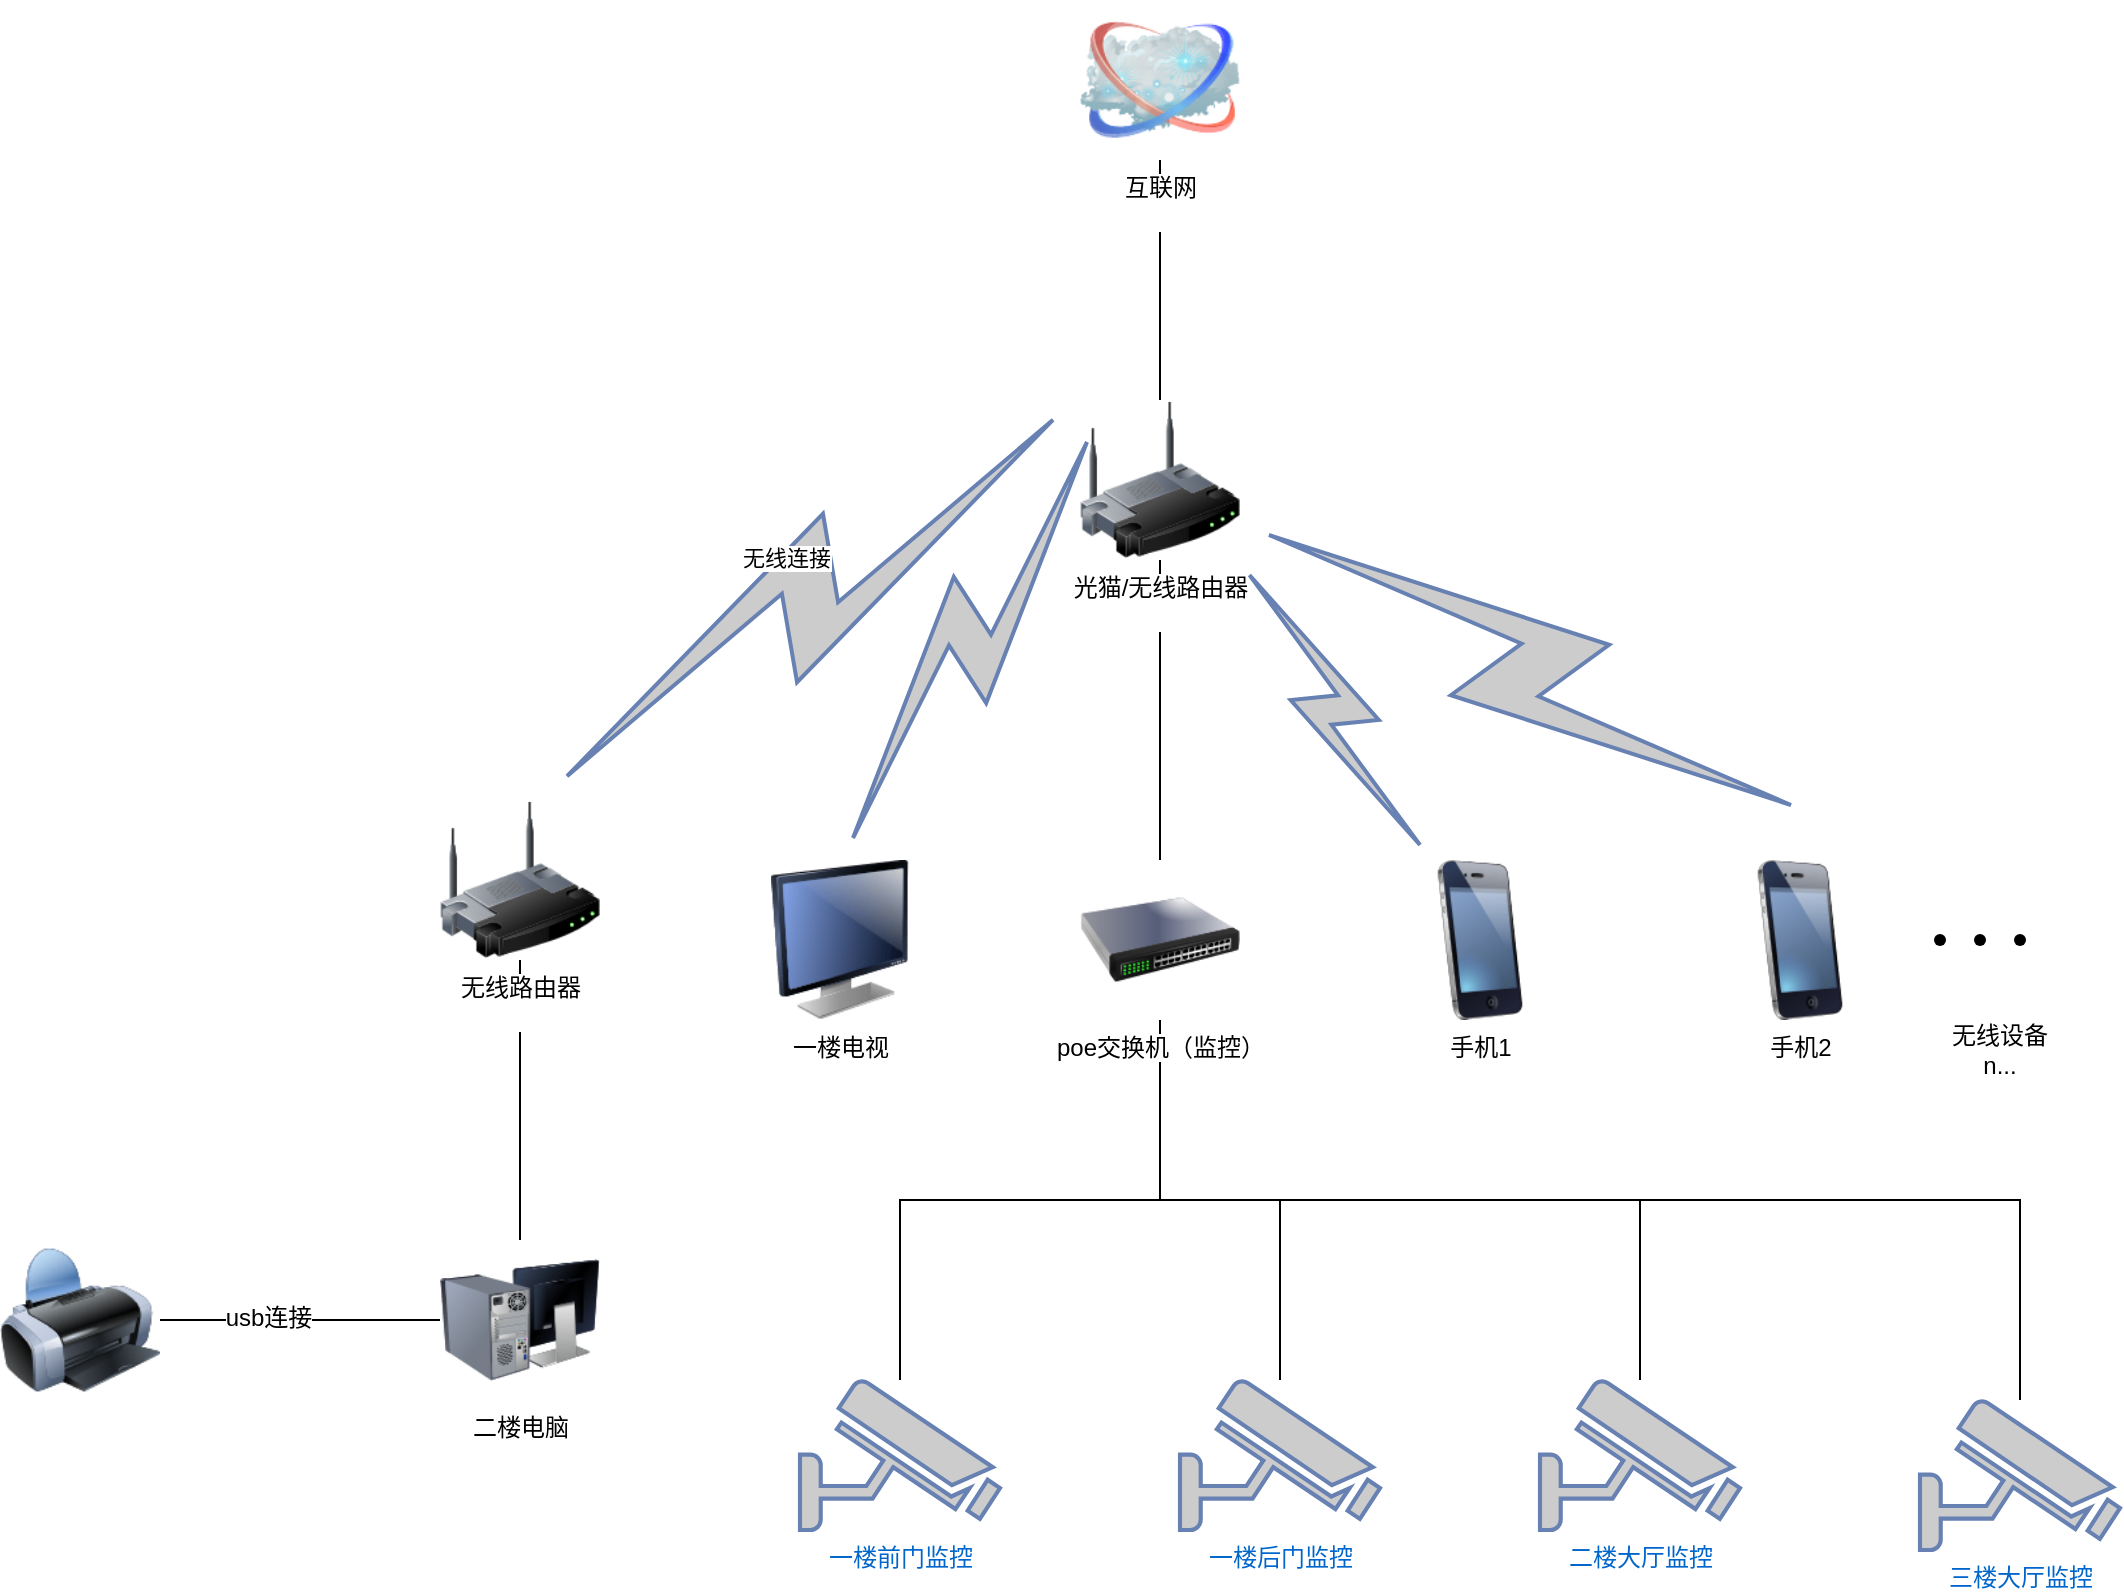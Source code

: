 <mxfile version="24.7.8">
  <diagram name="Page-1" id="55a83fd1-7818-8e21-69c5-c3457e3827bb">
    <mxGraphModel dx="2534" dy="-70" grid="1" gridSize="10" guides="1" tooltips="1" connect="1" arrows="1" fold="1" page="1" pageScale="1" pageWidth="1100" pageHeight="850" background="none" math="0" shadow="0">
      <root>
        <mxCell id="0" />
        <mxCell id="1" parent="0" />
        <mxCell id="A322ff-ICec4E691yLk0-39" style="rounded=0;orthogonalLoop=1;jettySize=auto;html=1;entryX=0.5;entryY=0;entryDx=0;entryDy=0;endArrow=none;endFill=0;" parent="1" source="A322ff-ICec4E691yLk0-2" target="A322ff-ICec4E691yLk0-5" edge="1">
          <mxGeometry relative="1" as="geometry" />
        </mxCell>
        <mxCell id="A322ff-ICec4E691yLk0-2" value="互联网&lt;div&gt;&lt;br&gt;&lt;/div&gt;" style="image;html=1;image=img/lib/clip_art/networking/Cloud_128x128.png" parent="1" vertex="1">
          <mxGeometry x="480" y="900" width="80" height="80" as="geometry" />
        </mxCell>
        <mxCell id="A322ff-ICec4E691yLk0-40" style="edgeStyle=orthogonalEdgeStyle;rounded=0;orthogonalLoop=1;jettySize=auto;html=1;endArrow=none;endFill=0;" parent="1" source="A322ff-ICec4E691yLk0-5" target="A322ff-ICec4E691yLk0-8" edge="1">
          <mxGeometry relative="1" as="geometry" />
        </mxCell>
        <mxCell id="A322ff-ICec4E691yLk0-5" value="光猫/无线路由器&lt;div&gt;&lt;br&gt;&lt;/div&gt;" style="image;html=1;image=img/lib/clip_art/networking/Wireless_Router_128x128.png" parent="1" vertex="1">
          <mxGeometry x="480" y="1100" width="80" height="80" as="geometry" />
        </mxCell>
        <mxCell id="A322ff-ICec4E691yLk0-7" value="二楼电脑" style="image;html=1;image=img/lib/clip_art/computers/Monitor_Tower_Behind_128x128.png" parent="1" vertex="1">
          <mxGeometry x="160" y="1520" width="80" height="80" as="geometry" />
        </mxCell>
        <mxCell id="sb28jzZigiY6P5OChxor-4" style="edgeStyle=orthogonalEdgeStyle;rounded=0;orthogonalLoop=1;jettySize=auto;html=1;endArrow=none;endFill=0;" edge="1" parent="1" source="A322ff-ICec4E691yLk0-8" target="A322ff-ICec4E691yLk0-42">
          <mxGeometry relative="1" as="geometry">
            <Array as="points">
              <mxPoint x="520" y="1500" />
              <mxPoint x="390" y="1500" />
            </Array>
          </mxGeometry>
        </mxCell>
        <mxCell id="sb28jzZigiY6P5OChxor-6" style="edgeStyle=orthogonalEdgeStyle;rounded=0;orthogonalLoop=1;jettySize=auto;html=1;endArrow=none;endFill=0;" edge="1" parent="1" source="A322ff-ICec4E691yLk0-8" target="A322ff-ICec4E691yLk0-48">
          <mxGeometry relative="1" as="geometry" />
        </mxCell>
        <mxCell id="sb28jzZigiY6P5OChxor-7" style="edgeStyle=orthogonalEdgeStyle;rounded=0;orthogonalLoop=1;jettySize=auto;html=1;endArrow=none;endFill=0;" edge="1" parent="1" source="A322ff-ICec4E691yLk0-8" target="A322ff-ICec4E691yLk0-49">
          <mxGeometry relative="1" as="geometry">
            <Array as="points">
              <mxPoint x="520" y="1500" />
              <mxPoint x="760" y="1500" />
            </Array>
          </mxGeometry>
        </mxCell>
        <mxCell id="sb28jzZigiY6P5OChxor-8" style="edgeStyle=orthogonalEdgeStyle;rounded=0;orthogonalLoop=1;jettySize=auto;html=1;endArrow=none;endFill=0;" edge="1" parent="1" source="A322ff-ICec4E691yLk0-8" target="A322ff-ICec4E691yLk0-47">
          <mxGeometry relative="1" as="geometry">
            <Array as="points">
              <mxPoint x="520" y="1500" />
              <mxPoint x="950" y="1500" />
            </Array>
          </mxGeometry>
        </mxCell>
        <mxCell id="A322ff-ICec4E691yLk0-8" value="poe交换机（监控）" style="image;html=1;image=img/lib/clip_art/networking/Switch_128x128.png" parent="1" vertex="1">
          <mxGeometry x="480" y="1330" width="80" height="80" as="geometry" />
        </mxCell>
        <mxCell id="A322ff-ICec4E691yLk0-9" value="一楼电视" style="image;html=1;image=img/lib/clip_art/computers/Monitor_128x128.png" parent="1" vertex="1">
          <mxGeometry x="320" y="1330" width="80" height="80" as="geometry" />
        </mxCell>
        <mxCell id="A322ff-ICec4E691yLk0-13" value="手机1" style="image;html=1;image=img/lib/clip_art/telecommunication/iPhone_128x128.png" parent="1" vertex="1">
          <mxGeometry x="640" y="1330" width="80" height="80" as="geometry" />
        </mxCell>
        <mxCell id="A322ff-ICec4E691yLk0-14" value="手机2&lt;div&gt;&lt;br&gt;&lt;/div&gt;" style="image;html=1;image=img/lib/clip_art/telecommunication/iPhone_128x128.png" parent="1" vertex="1">
          <mxGeometry x="800" y="1330" width="80" height="80" as="geometry" />
        </mxCell>
        <mxCell id="A322ff-ICec4E691yLk0-15" value="" style="shape=waypoint;sketch=0;fillStyle=solid;size=6;pointerEvents=1;points=[];fillColor=none;resizable=0;rotatable=0;perimeter=centerPerimeter;snapToPoint=1;" parent="1" vertex="1">
          <mxGeometry x="920" y="1360" width="20" height="20" as="geometry" />
        </mxCell>
        <mxCell id="A322ff-ICec4E691yLk0-16" value="" style="shape=waypoint;sketch=0;fillStyle=solid;size=6;pointerEvents=1;points=[];fillColor=none;resizable=0;rotatable=0;perimeter=centerPerimeter;snapToPoint=1;" parent="1" vertex="1">
          <mxGeometry x="940" y="1360" width="20" height="20" as="geometry" />
        </mxCell>
        <mxCell id="A322ff-ICec4E691yLk0-17" value="" style="shape=waypoint;sketch=0;fillStyle=solid;size=6;pointerEvents=1;points=[];fillColor=none;resizable=0;rotatable=0;perimeter=centerPerimeter;snapToPoint=1;" parent="1" vertex="1">
          <mxGeometry x="900" y="1360" width="20" height="20" as="geometry" />
        </mxCell>
        <mxCell id="A322ff-ICec4E691yLk0-25" value="无线设备 n..." style="text;html=1;align=center;verticalAlign=middle;whiteSpace=wrap;rounded=0;" parent="1" vertex="1">
          <mxGeometry x="910" y="1410" width="60" height="30" as="geometry" />
        </mxCell>
        <mxCell id="A322ff-ICec4E691yLk0-28" style="edgeStyle=orthogonalEdgeStyle;rounded=0;orthogonalLoop=1;jettySize=auto;html=1;endArrow=none;endFill=0;" parent="1" source="A322ff-ICec4E691yLk0-26" target="A322ff-ICec4E691yLk0-7" edge="1">
          <mxGeometry relative="1" as="geometry" />
        </mxCell>
        <mxCell id="A322ff-ICec4E691yLk0-26" value="无线路由器&lt;div&gt;&lt;br&gt;&lt;/div&gt;" style="image;html=1;image=img/lib/clip_art/networking/Wireless_Router_128x128.png" parent="1" vertex="1">
          <mxGeometry x="160" y="1300" width="80" height="80" as="geometry" />
        </mxCell>
        <mxCell id="A322ff-ICec4E691yLk0-29" value="" style="html=1;outlineConnect=0;fillColor=#CCCCCC;strokeColor=#6881B3;gradientColor=none;gradientDirection=north;strokeWidth=2;shape=mxgraph.networks.comm_link_edge;html=1;rounded=0;exitX=0.625;exitY=-0.025;exitDx=0;exitDy=0;exitPerimeter=0;entryX=0;entryY=0;entryDx=0;entryDy=0;" parent="1" source="A322ff-ICec4E691yLk0-26" target="A322ff-ICec4E691yLk0-5" edge="1">
          <mxGeometry width="100" height="100" relative="1" as="geometry">
            <mxPoint x="470" y="1430" as="sourcePoint" />
            <mxPoint x="380" y="1200" as="targetPoint" />
            <Array as="points">
              <mxPoint x="350" y="1330" />
            </Array>
          </mxGeometry>
        </mxCell>
        <mxCell id="A322ff-ICec4E691yLk0-35" value="无线连接" style="edgeLabel;html=1;align=center;verticalAlign=middle;resizable=0;points=[];" parent="A322ff-ICec4E691yLk0-29" vertex="1" connectable="0">
          <mxGeometry x="0.31" y="90" relative="1" as="geometry">
            <mxPoint as="offset" />
          </mxGeometry>
        </mxCell>
        <mxCell id="A322ff-ICec4E691yLk0-30" value="" style="html=1;outlineConnect=0;fillColor=#CCCCCC;strokeColor=#6881B3;gradientColor=none;gradientDirection=north;strokeWidth=2;shape=mxgraph.networks.comm_link_edge;html=1;rounded=0;exitX=0.5;exitY=0;exitDx=0;exitDy=0;entryX=0;entryY=0;entryDx=0;entryDy=0;" parent="1" source="A322ff-ICec4E691yLk0-9" edge="1">
          <mxGeometry width="100" height="100" relative="1" as="geometry">
            <mxPoint x="220" y="1308" as="sourcePoint" />
            <mxPoint x="490" y="1110" as="targetPoint" />
            <Array as="points">
              <mxPoint x="360" y="1340" />
            </Array>
          </mxGeometry>
        </mxCell>
        <mxCell id="A322ff-ICec4E691yLk0-31" value="" style="html=1;outlineConnect=0;fillColor=#CCCCCC;strokeColor=#6881B3;gradientColor=none;gradientDirection=north;strokeWidth=2;shape=mxgraph.networks.comm_link_edge;html=1;rounded=0;entryX=1;entryY=1;entryDx=0;entryDy=0;" parent="1" source="A322ff-ICec4E691yLk0-13" target="A322ff-ICec4E691yLk0-5" edge="1">
          <mxGeometry width="100" height="100" relative="1" as="geometry">
            <mxPoint x="470" y="1430" as="sourcePoint" />
            <mxPoint x="570" y="1330" as="targetPoint" />
          </mxGeometry>
        </mxCell>
        <mxCell id="A322ff-ICec4E691yLk0-33" value="" style="html=1;outlineConnect=0;fillColor=#CCCCCC;strokeColor=#6881B3;gradientColor=none;gradientDirection=north;strokeWidth=2;shape=mxgraph.networks.comm_link_edge;html=1;rounded=0;" parent="1" edge="1">
          <mxGeometry width="100" height="100" relative="1" as="geometry">
            <mxPoint x="850" y="1310" as="sourcePoint" />
            <mxPoint x="560" y="1160" as="targetPoint" />
            <Array as="points">
              <mxPoint x="650" y="1210" />
              <mxPoint x="600" y="1180" />
            </Array>
          </mxGeometry>
        </mxCell>
        <mxCell id="A322ff-ICec4E691yLk0-44" style="edgeStyle=orthogonalEdgeStyle;rounded=0;orthogonalLoop=1;jettySize=auto;html=1;entryX=0;entryY=0.5;entryDx=0;entryDy=0;endArrow=none;endFill=0;" parent="1" source="A322ff-ICec4E691yLk0-41" target="A322ff-ICec4E691yLk0-7" edge="1">
          <mxGeometry relative="1" as="geometry" />
        </mxCell>
        <mxCell id="A322ff-ICec4E691yLk0-45" value="&lt;font style=&quot;font-size: 12px;&quot;&gt;usb连接&lt;/font&gt;" style="edgeLabel;html=1;align=center;verticalAlign=middle;resizable=0;points=[];" parent="A322ff-ICec4E691yLk0-44" vertex="1" connectable="0">
          <mxGeometry x="-0.229" y="1" relative="1" as="geometry">
            <mxPoint as="offset" />
          </mxGeometry>
        </mxCell>
        <mxCell id="A322ff-ICec4E691yLk0-41" value="" style="image;html=1;image=img/lib/clip_art/computers/Printer_128x128.png" parent="1" vertex="1">
          <mxGeometry x="-60" y="1520" width="80" height="80" as="geometry" />
        </mxCell>
        <mxCell id="A322ff-ICec4E691yLk0-42" value="一楼前门监控" style="fontColor=#0066CC;verticalAlign=top;verticalLabelPosition=bottom;labelPosition=center;align=center;html=1;outlineConnect=0;fillColor=#CCCCCC;strokeColor=#6881B3;gradientColor=none;gradientDirection=north;strokeWidth=2;shape=mxgraph.networks.security_camera;" parent="1" vertex="1">
          <mxGeometry x="340" y="1590" width="100" height="75" as="geometry" />
        </mxCell>
        <mxCell id="A322ff-ICec4E691yLk0-47" value="三楼大厅监控" style="fontColor=#0066CC;verticalAlign=top;verticalLabelPosition=bottom;labelPosition=center;align=center;html=1;outlineConnect=0;fillColor=#CCCCCC;strokeColor=#6881B3;gradientColor=none;gradientDirection=north;strokeWidth=2;shape=mxgraph.networks.security_camera;" parent="1" vertex="1">
          <mxGeometry x="900" y="1600" width="100" height="75" as="geometry" />
        </mxCell>
        <mxCell id="A322ff-ICec4E691yLk0-48" value="一楼后门监控" style="fontColor=#0066CC;verticalAlign=top;verticalLabelPosition=bottom;labelPosition=center;align=center;html=1;outlineConnect=0;fillColor=#CCCCCC;strokeColor=#6881B3;gradientColor=none;gradientDirection=north;strokeWidth=2;shape=mxgraph.networks.security_camera;" parent="1" vertex="1">
          <mxGeometry x="530" y="1590" width="100" height="75" as="geometry" />
        </mxCell>
        <mxCell id="A322ff-ICec4E691yLk0-49" value="二楼大厅监控" style="fontColor=#0066CC;verticalAlign=top;verticalLabelPosition=bottom;labelPosition=center;align=center;html=1;outlineConnect=0;fillColor=#CCCCCC;strokeColor=#6881B3;gradientColor=none;gradientDirection=north;strokeWidth=2;shape=mxgraph.networks.security_camera;" parent="1" vertex="1">
          <mxGeometry x="710" y="1590" width="100" height="75" as="geometry" />
        </mxCell>
      </root>
    </mxGraphModel>
  </diagram>
</mxfile>
